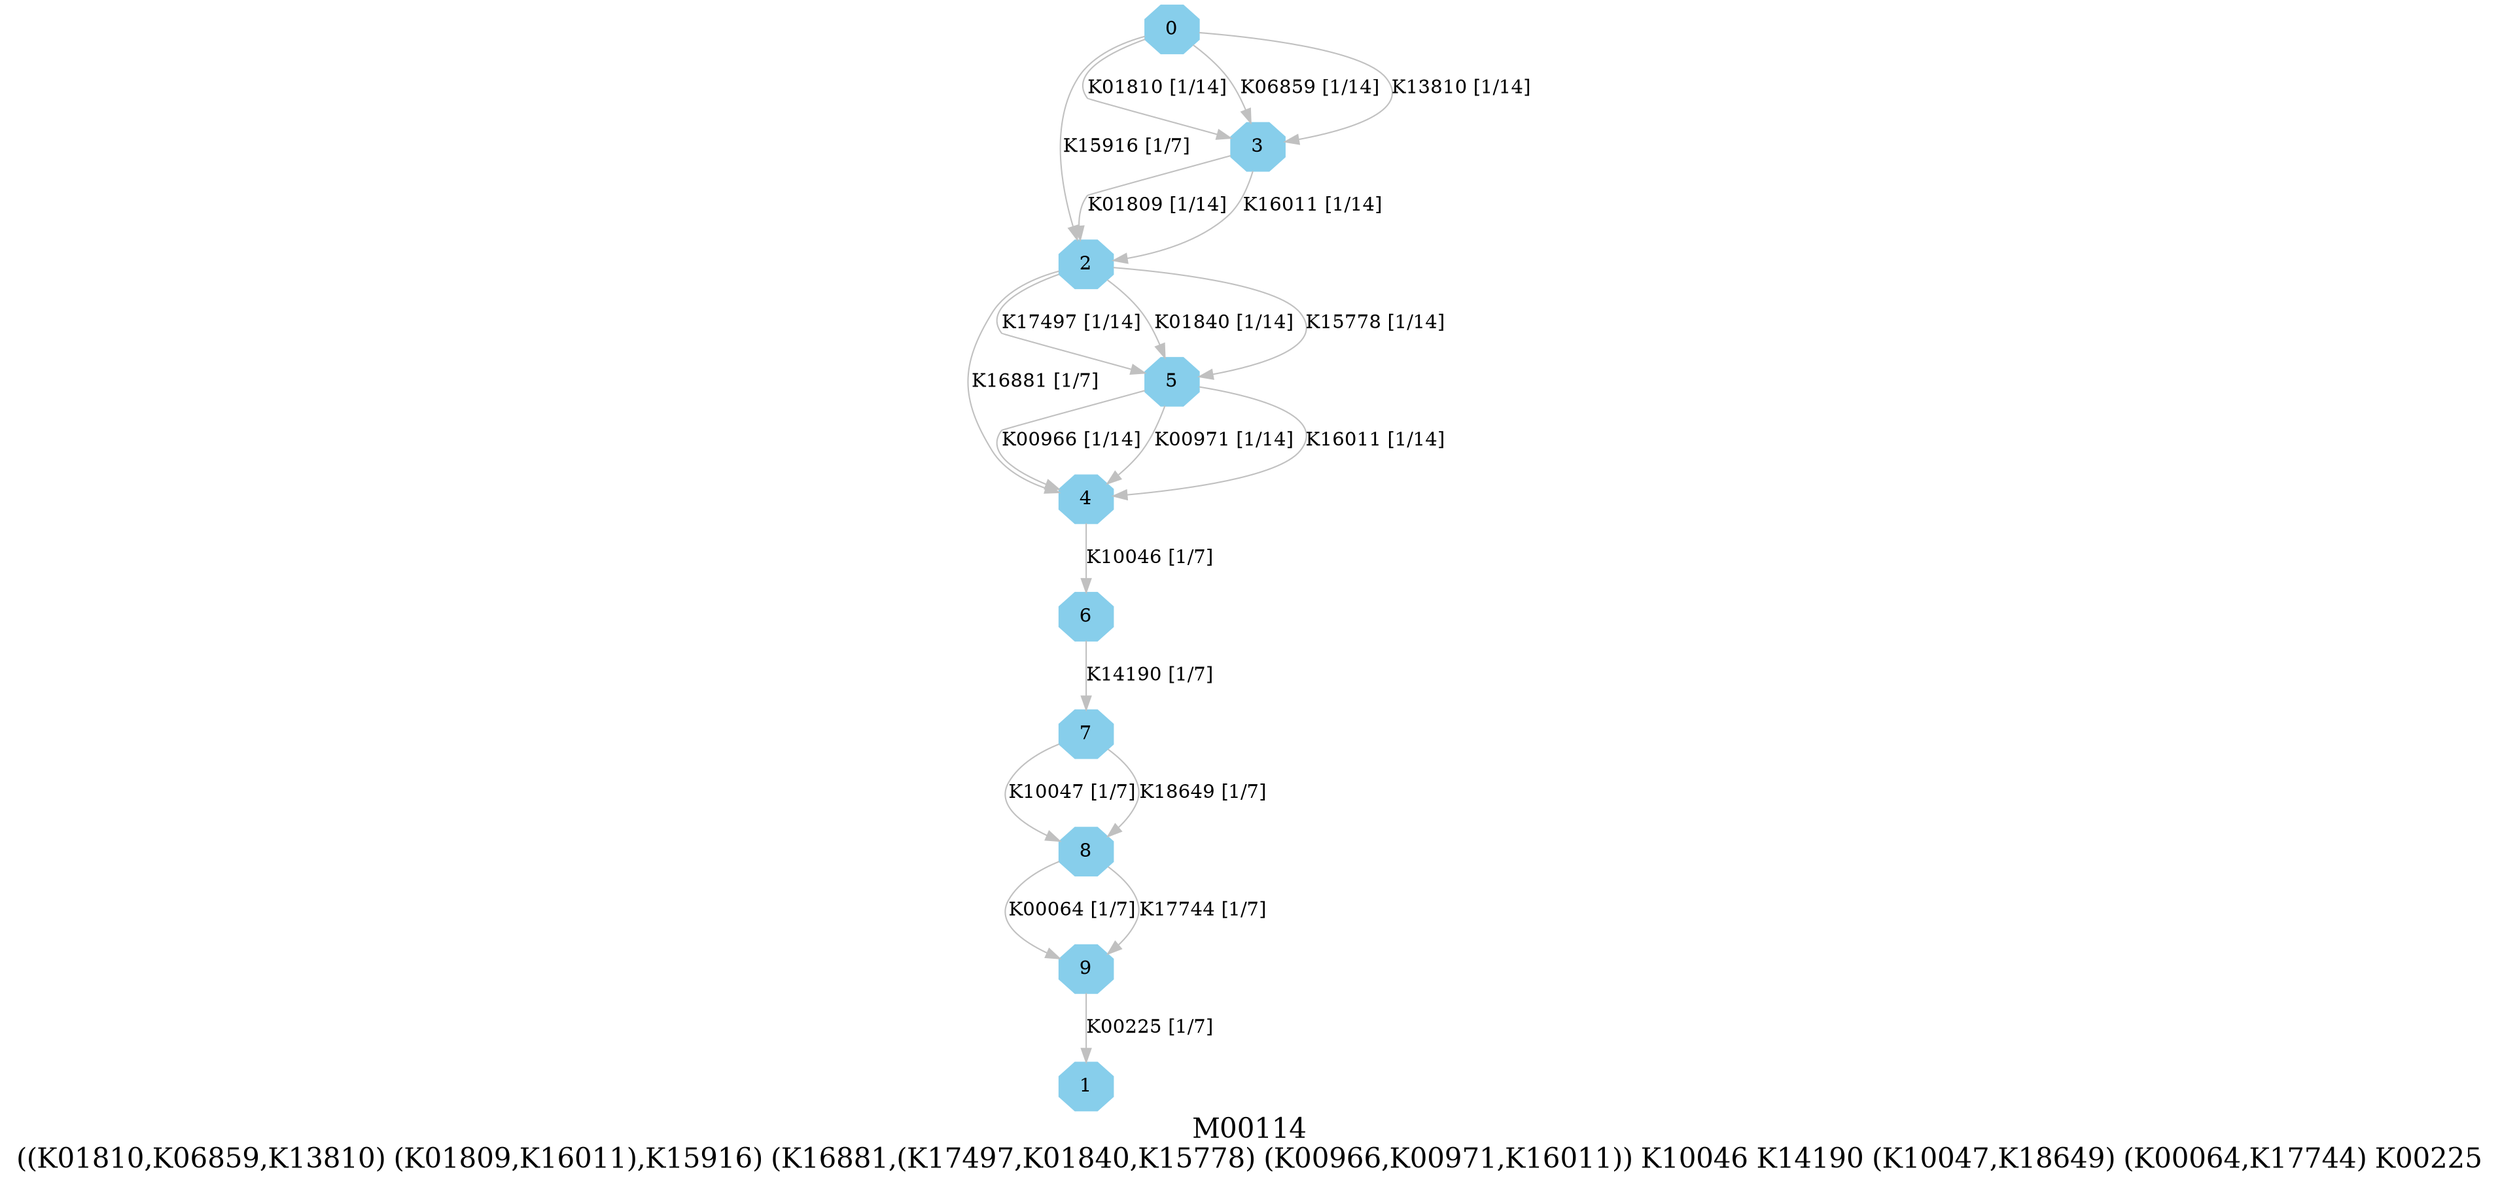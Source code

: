 digraph G {
graph [label="M00114
((K01810,K06859,K13810) (K01809,K16011),K15916) (K16881,(K17497,K01840,K15778) (K00966,K00971,K16011)) K10046 K14190 (K10047,K18649) (K00064,K17744) K00225",fontsize=20];
node [shape=box,style=filled];
edge [len=3,color=grey];
{node [width=.3,height=.3,shape=octagon,style=filled,color=skyblue] 0 1 2 3 4 5 6 7 8 9 }
0 -> 3 [label="K01810 [1/14]"];
0 -> 3 [label="K06859 [1/14]"];
0 -> 3 [label="K13810 [1/14]"];
0 -> 2 [label="K15916 [1/7]"];
2 -> 4 [label="K16881 [1/7]"];
2 -> 5 [label="K17497 [1/14]"];
2 -> 5 [label="K01840 [1/14]"];
2 -> 5 [label="K15778 [1/14]"];
3 -> 2 [label="K01809 [1/14]"];
3 -> 2 [label="K16011 [1/14]"];
4 -> 6 [label="K10046 [1/7]"];
5 -> 4 [label="K00966 [1/14]"];
5 -> 4 [label="K00971 [1/14]"];
5 -> 4 [label="K16011 [1/14]"];
6 -> 7 [label="K14190 [1/7]"];
7 -> 8 [label="K10047 [1/7]"];
7 -> 8 [label="K18649 [1/7]"];
8 -> 9 [label="K00064 [1/7]"];
8 -> 9 [label="K17744 [1/7]"];
9 -> 1 [label="K00225 [1/7]"];
}